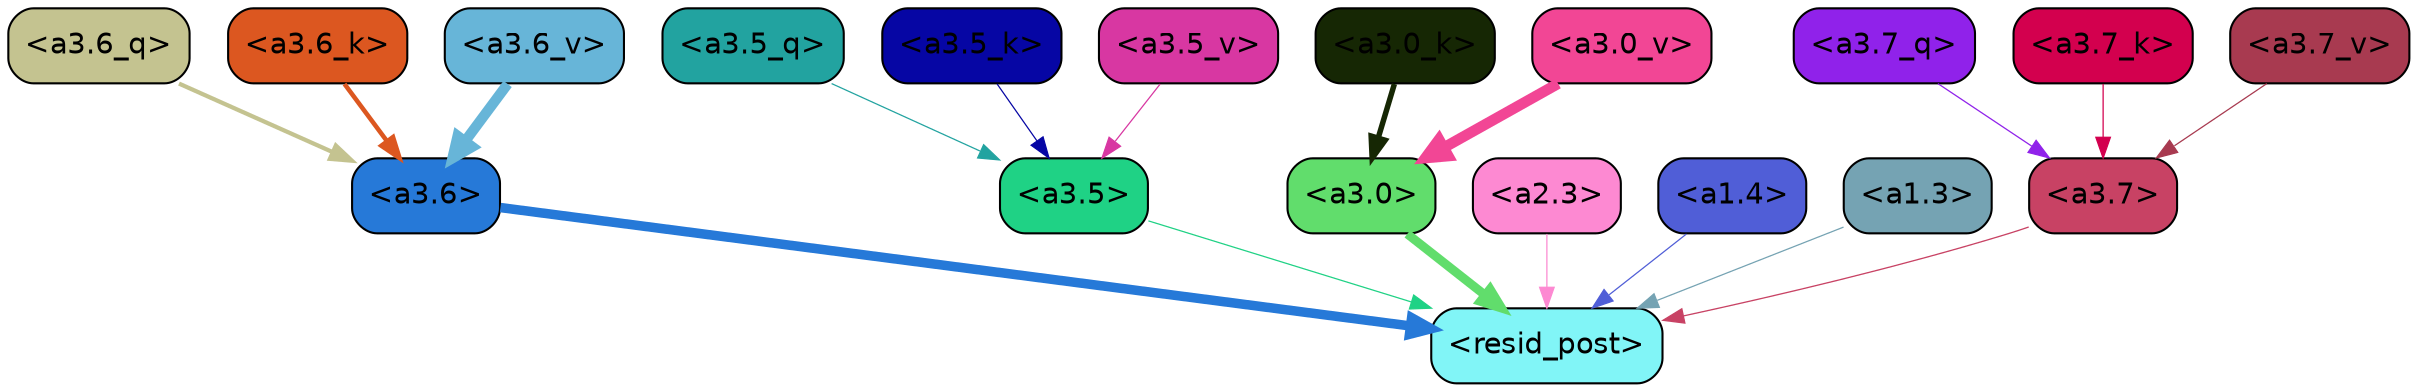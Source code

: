 strict digraph "" {
	graph [bgcolor=transparent,
		layout=dot,
		overlap=false,
		splines=true
	];
	"<a3.7>"	[color=black,
		fillcolor="#c84264",
		fontname=Helvetica,
		shape=box,
		style="filled, rounded"];
	"<resid_post>"	[color=black,
		fillcolor="#81f5f7",
		fontname=Helvetica,
		shape=box,
		style="filled, rounded"];
	"<a3.7>" -> "<resid_post>"	[color="#c84264",
		penwidth=0.6239100098609924];
	"<a3.6>"	[color=black,
		fillcolor="#2679d8",
		fontname=Helvetica,
		shape=box,
		style="filled, rounded"];
	"<a3.6>" -> "<resid_post>"	[color="#2679d8",
		penwidth=4.569062113761902];
	"<a3.5>"	[color=black,
		fillcolor="#1fd285",
		fontname=Helvetica,
		shape=box,
		style="filled, rounded"];
	"<a3.5>" -> "<resid_post>"	[color="#1fd285",
		penwidth=0.6];
	"<a3.0>"	[color=black,
		fillcolor="#61dd6c",
		fontname=Helvetica,
		shape=box,
		style="filled, rounded"];
	"<a3.0>" -> "<resid_post>"	[color="#61dd6c",
		penwidth=4.283544182777405];
	"<a2.3>"	[color=black,
		fillcolor="#fd89d2",
		fontname=Helvetica,
		shape=box,
		style="filled, rounded"];
	"<a2.3>" -> "<resid_post>"	[color="#fd89d2",
		penwidth=0.6];
	"<a1.4>"	[color=black,
		fillcolor="#505ed7",
		fontname=Helvetica,
		shape=box,
		style="filled, rounded"];
	"<a1.4>" -> "<resid_post>"	[color="#505ed7",
		penwidth=0.6];
	"<a1.3>"	[color=black,
		fillcolor="#75a3b3",
		fontname=Helvetica,
		shape=box,
		style="filled, rounded"];
	"<a1.3>" -> "<resid_post>"	[color="#75a3b3",
		penwidth=0.6];
	"<a3.7_q>"	[color=black,
		fillcolor="#9022ea",
		fontname=Helvetica,
		shape=box,
		style="filled, rounded"];
	"<a3.7_q>" -> "<a3.7>"	[color="#9022ea",
		penwidth=0.6];
	"<a3.6_q>"	[color=black,
		fillcolor="#c4c390",
		fontname=Helvetica,
		shape=box,
		style="filled, rounded"];
	"<a3.6_q>" -> "<a3.6>"	[color="#c4c390",
		penwidth=2.0347584784030914];
	"<a3.5_q>"	[color=black,
		fillcolor="#22a3a0",
		fontname=Helvetica,
		shape=box,
		style="filled, rounded"];
	"<a3.5_q>" -> "<a3.5>"	[color="#22a3a0",
		penwidth=0.6];
	"<a3.7_k>"	[color=black,
		fillcolor="#d3004e",
		fontname=Helvetica,
		shape=box,
		style="filled, rounded"];
	"<a3.7_k>" -> "<a3.7>"	[color="#d3004e",
		penwidth=0.6];
	"<a3.6_k>"	[color=black,
		fillcolor="#dc5720",
		fontname=Helvetica,
		shape=box,
		style="filled, rounded"];
	"<a3.6_k>" -> "<a3.6>"	[color="#dc5720",
		penwidth=2.1760786175727844];
	"<a3.5_k>"	[color=black,
		fillcolor="#0606a4",
		fontname=Helvetica,
		shape=box,
		style="filled, rounded"];
	"<a3.5_k>" -> "<a3.5>"	[color="#0606a4",
		penwidth=0.6];
	"<a3.0_k>"	[color=black,
		fillcolor="#162704",
		fontname=Helvetica,
		shape=box,
		style="filled, rounded"];
	"<a3.0_k>" -> "<a3.0>"	[color="#162704",
		penwidth=2.632905662059784];
	"<a3.7_v>"	[color=black,
		fillcolor="#a83a50",
		fontname=Helvetica,
		shape=box,
		style="filled, rounded"];
	"<a3.7_v>" -> "<a3.7>"	[color="#a83a50",
		penwidth=0.6];
	"<a3.6_v>"	[color=black,
		fillcolor="#67b5d8",
		fontname=Helvetica,
		shape=box,
		style="filled, rounded"];
	"<a3.6_v>" -> "<a3.6>"	[color="#67b5d8",
		penwidth=4.981305837631226];
	"<a3.5_v>"	[color=black,
		fillcolor="#d837a2",
		fontname=Helvetica,
		shape=box,
		style="filled, rounded"];
	"<a3.5_v>" -> "<a3.5>"	[color="#d837a2",
		penwidth=0.6];
	"<a3.0_v>"	[color=black,
		fillcolor="#f24695",
		fontname=Helvetica,
		shape=box,
		style="filled, rounded"];
	"<a3.0_v>" -> "<a3.0>"	[color="#f24695",
		penwidth=5.168330669403076];
}
